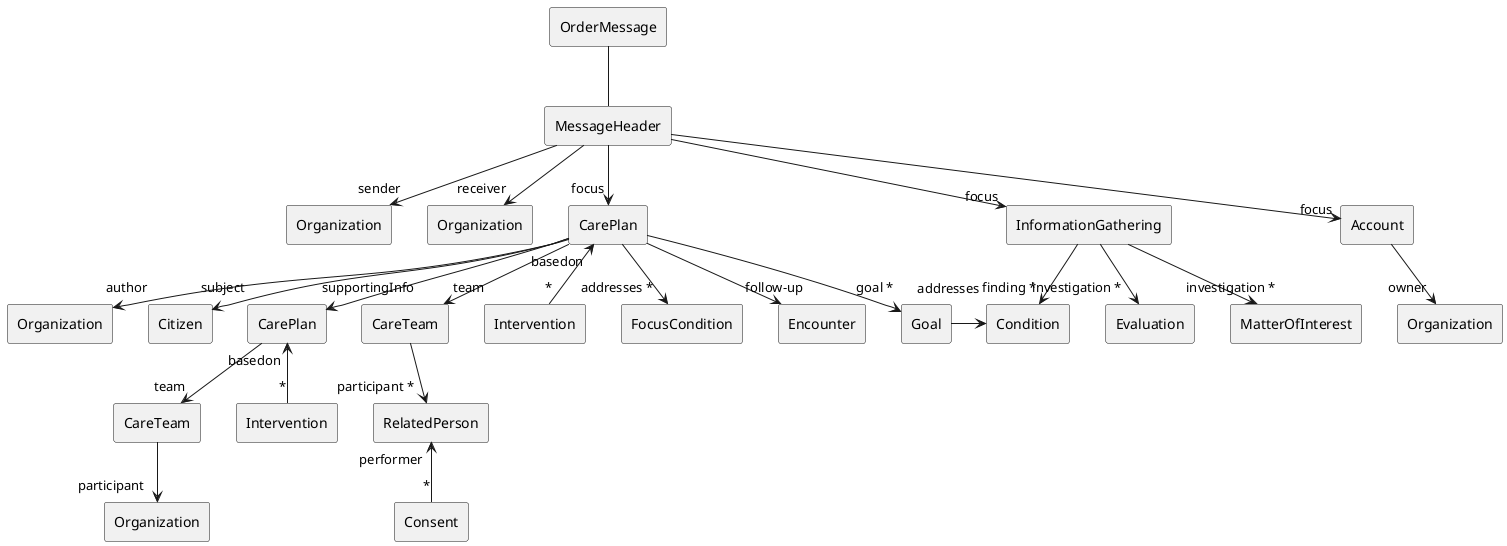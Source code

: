 @startuml CarePlanOrder

rectangle "OrderMessage" as message
rectangle "MessageHeader" as messageheader
rectangle "Organization" as sender
rectangle "Organization" as receiver
rectangle "CarePlan" as careplan
rectangle "InformationGathering" as information
rectangle "Account" as account
rectangle "Organization" as author
rectangle "Citizen" as citizen
rectangle "CarePlan" as relatedcareplan
rectangle "CareTeam" as team
rectangle "RelatedPerson" as relatedperson
rectangle "Consent" as consent
rectangle "Intervention" as intervention
rectangle "FocusCondition" as focuscondition
rectangle "Encounter" as followup
rectangle "Intervention" as relatedintervention
rectangle "CareTeam" as relatedcareteam
rectangle "Organization" as relatedorganization
rectangle "Goal" as goal
rectangle "Evaluation" as evaluation
rectangle "MatterOfInterest" as theme
rectangle "Condition" as condition
rectangle "Organization" as payer

message -- messageheader
messageheader -->"sender" sender
messageheader -->"receiver" receiver
messageheader -->"focus" careplan
messageheader -->"focus" information
careplan -->"subject" citizen
careplan -->"author" author
careplan -->"addresses *" focuscondition
careplan -->"goal *" goal
careplan -->"team" team
team -->"participant *" relatedperson
careplan "basedon"<--"*" intervention
careplan -->"follow-up" followup
relatedcareplan -->"team" relatedcareteam
relatedcareplan "basedon"<--"*" relatedintervention
relatedcareteam -->"participant " relatedorganization
relatedperson "performer"<--"*" consent
careplan -->"supportingInfo" relatedcareplan
information -->"finding *" condition
information -->"investigation *" theme
information -->"investigation *" evaluation
messageheader -->"focus" account
account -->"owner" payer

goal ->"addresses" condition

condition .[hidden] evaluation
evaluation .[hidden] theme
@enduml